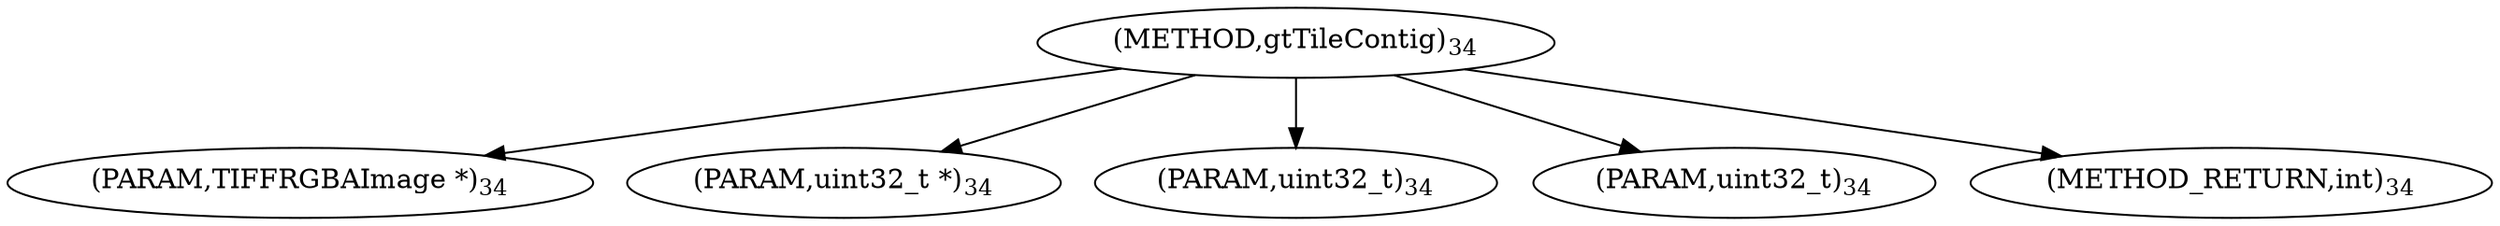 digraph "gtTileContig" {  
"45536" [label = <(METHOD,gtTileContig)<SUB>34</SUB>> ]
"45537" [label = <(PARAM,TIFFRGBAImage *)<SUB>34</SUB>> ]
"45538" [label = <(PARAM,uint32_t *)<SUB>34</SUB>> ]
"45539" [label = <(PARAM,uint32_t)<SUB>34</SUB>> ]
"45540" [label = <(PARAM,uint32_t)<SUB>34</SUB>> ]
"45541" [label = <(METHOD_RETURN,int)<SUB>34</SUB>> ]
  "45536" -> "45537" 
  "45536" -> "45538" 
  "45536" -> "45539" 
  "45536" -> "45540" 
  "45536" -> "45541" 
}
